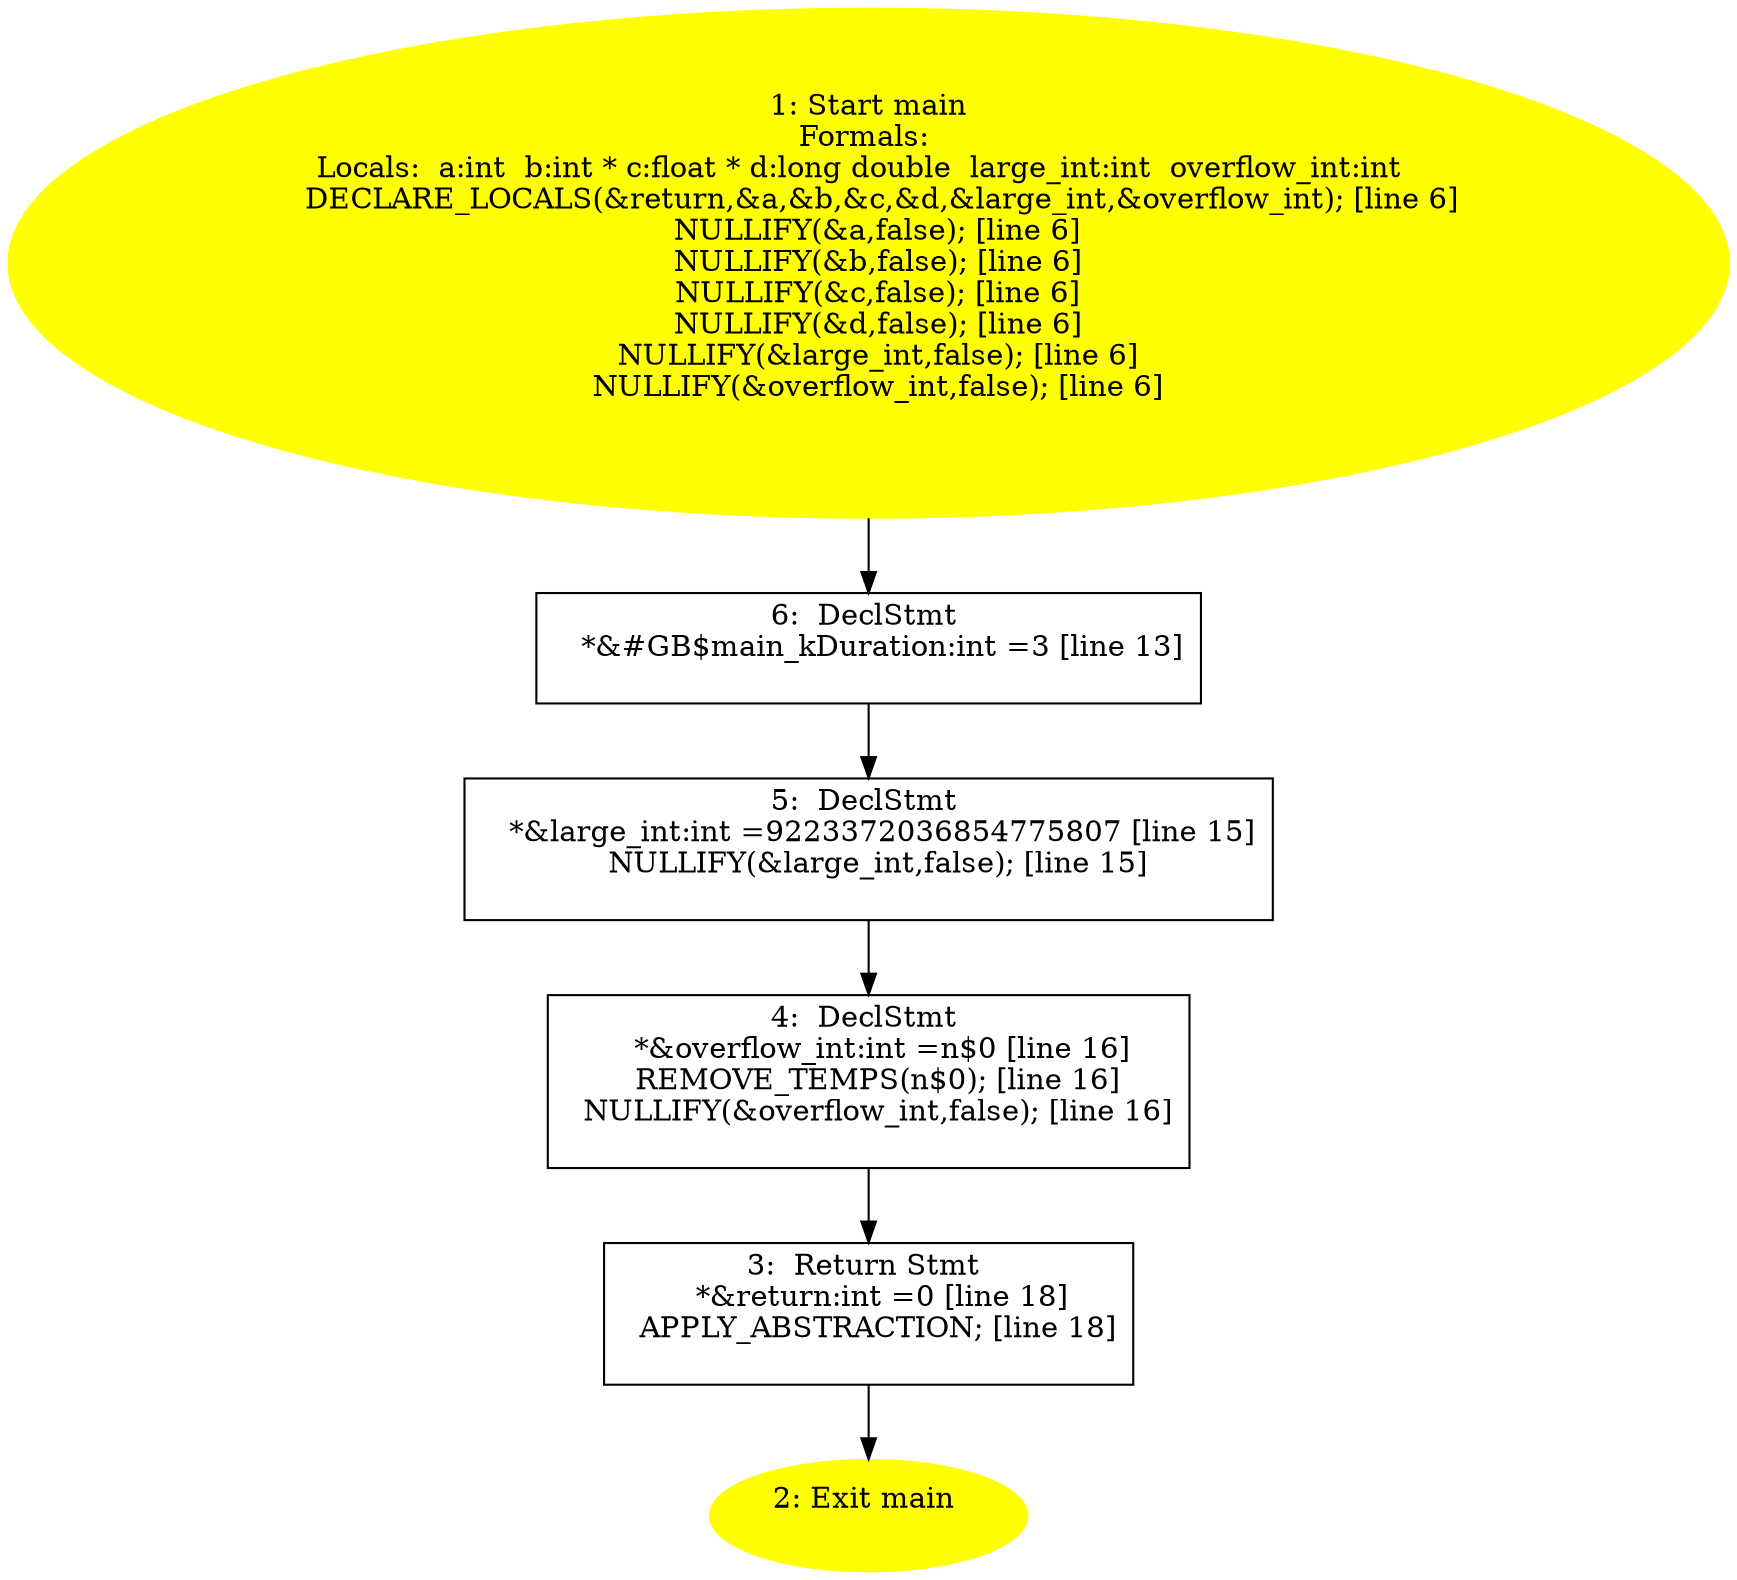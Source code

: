 digraph iCFG {
6 [label="6:  DeclStmt \n   *&#GB$main_kDuration:int =3 [line 13]\n " shape="box"]
	

	 6 -> 5 ;
5 [label="5:  DeclStmt \n   *&large_int:int =9223372036854775807 [line 15]\n  NULLIFY(&large_int,false); [line 15]\n " shape="box"]
	

	 5 -> 4 ;
4 [label="4:  DeclStmt \n   *&overflow_int:int =n$0 [line 16]\n  REMOVE_TEMPS(n$0); [line 16]\n  NULLIFY(&overflow_int,false); [line 16]\n " shape="box"]
	

	 4 -> 3 ;
3 [label="3:  Return Stmt \n   *&return:int =0 [line 18]\n  APPLY_ABSTRACTION; [line 18]\n " shape="box"]
	

	 3 -> 2 ;
2 [label="2: Exit main \n  " color=yellow style=filled]
	

1 [label="1: Start main\nFormals: \nLocals:  a:int  b:int * c:float * d:long double  large_int:int  overflow_int:int  \n   DECLARE_LOCALS(&return,&a,&b,&c,&d,&large_int,&overflow_int); [line 6]\n  NULLIFY(&a,false); [line 6]\n  NULLIFY(&b,false); [line 6]\n  NULLIFY(&c,false); [line 6]\n  NULLIFY(&d,false); [line 6]\n  NULLIFY(&large_int,false); [line 6]\n  NULLIFY(&overflow_int,false); [line 6]\n " color=yellow style=filled]
	

	 1 -> 6 ;
}
